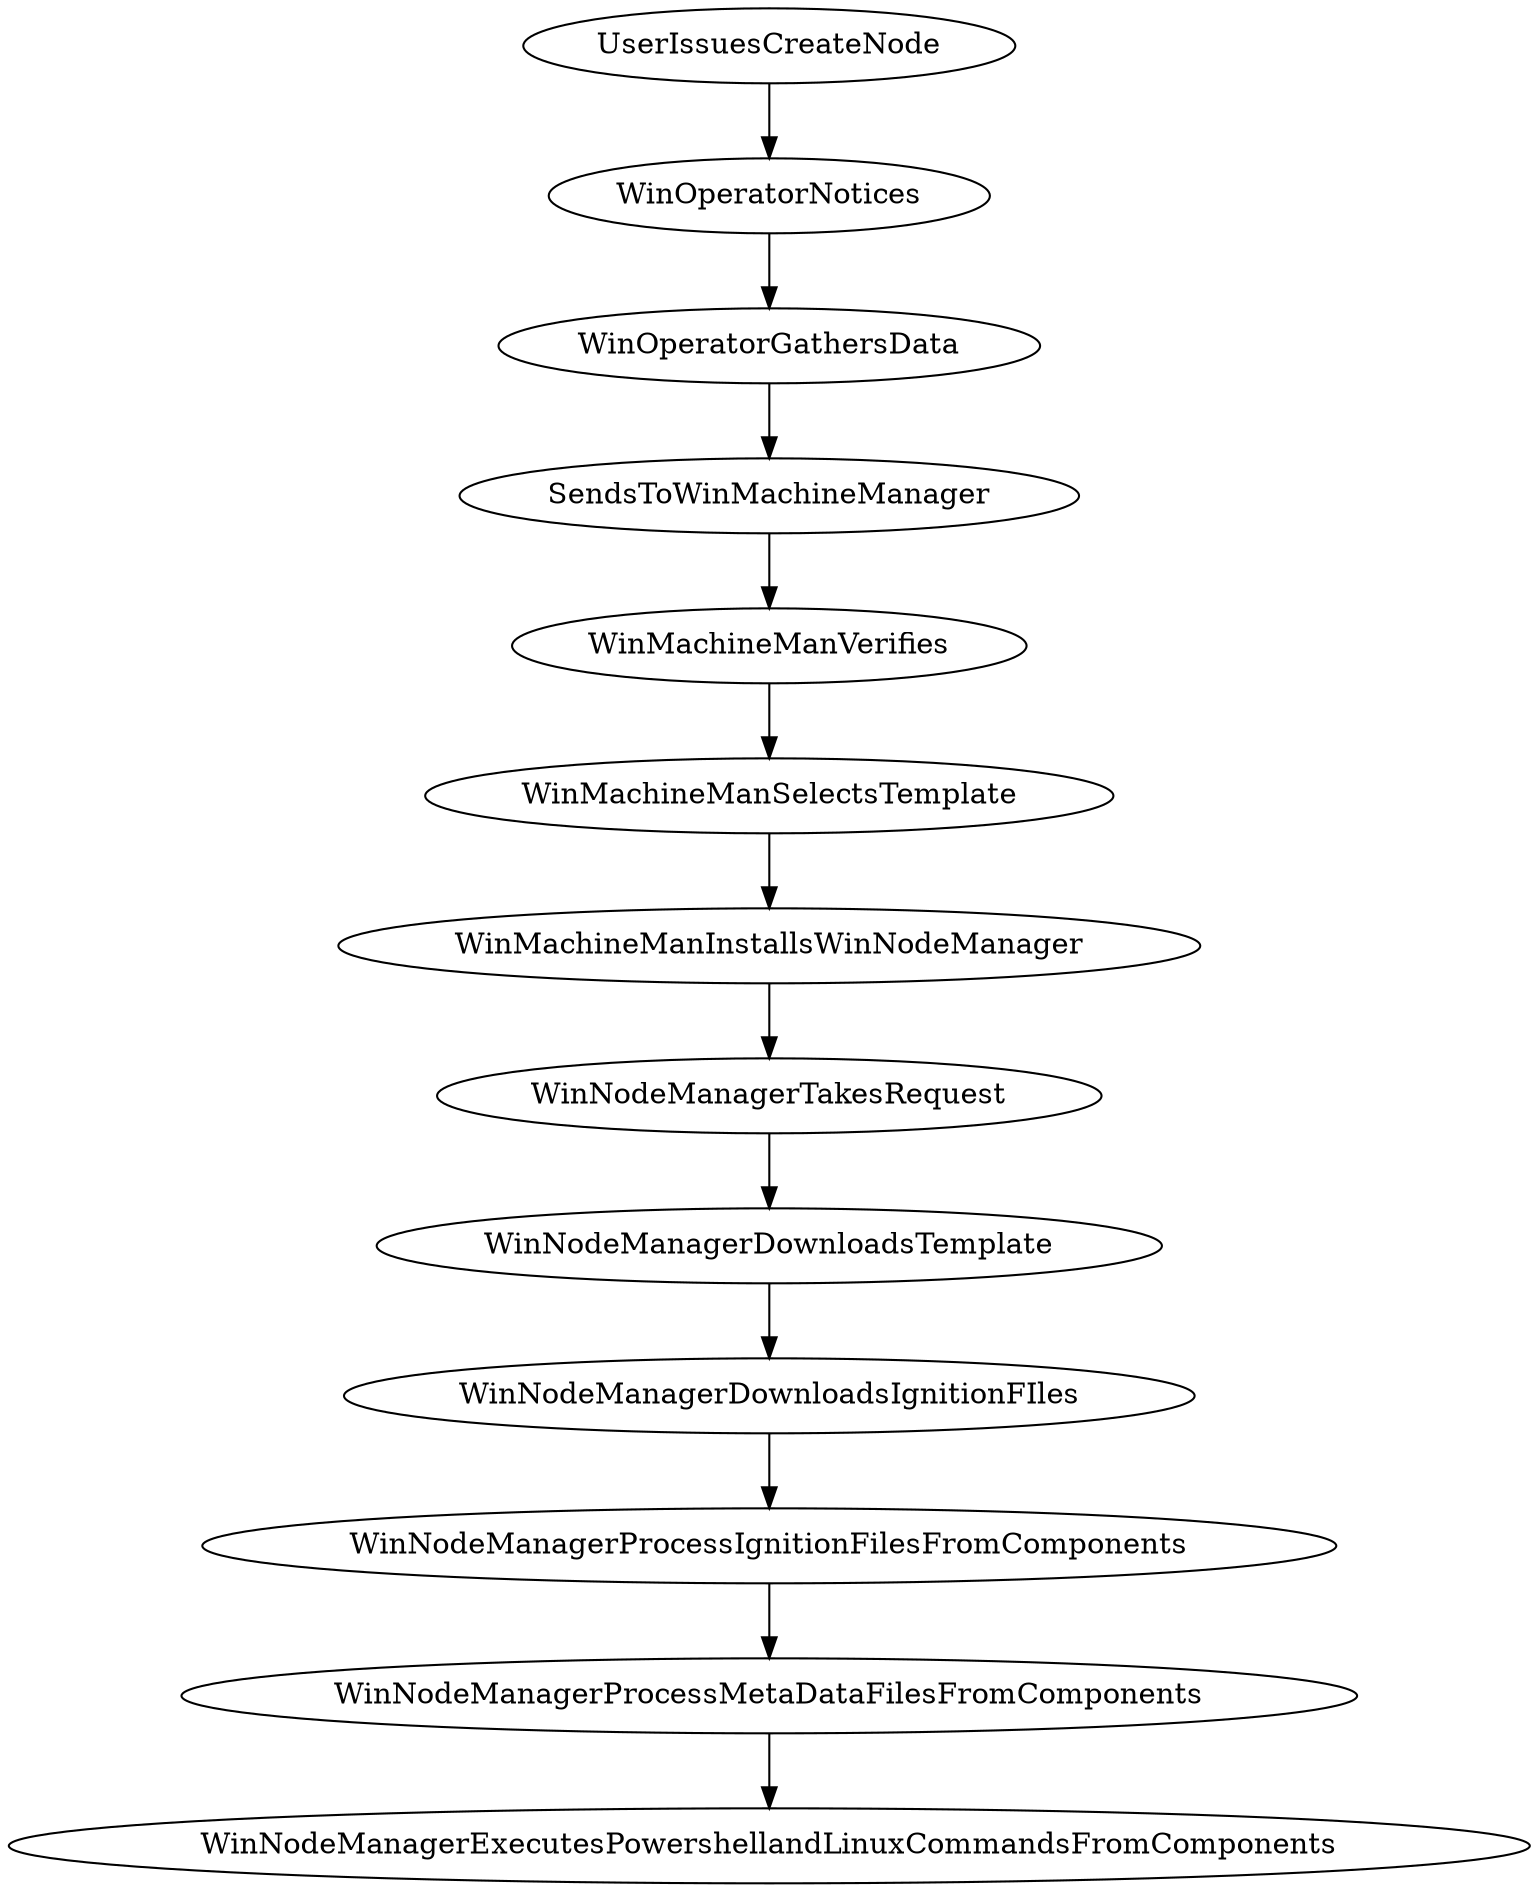 digraph Overview {
UserIssuesCreateNode -> WinOperatorNotices -> WinOperatorGathersData -> SendsToWinMachineManager -> WinMachineManVerifies -> WinMachineManSelectsTemplate -> WinMachineManInstallsWinNodeManager -> WinNodeManagerTakesRequest -> WinNodeManagerDownloadsTemplate -> WinNodeManagerDownloadsIgnitionFIles -> WinNodeManagerProcessIgnitionFilesFromComponents -> WinNodeManagerProcessMetaDataFilesFromComponents -> WinNodeManagerExecutesPowershellandLinuxCommandsFromComponents;
}

